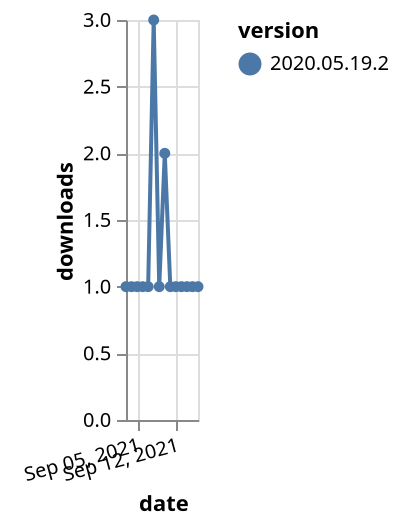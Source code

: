 {"$schema": "https://vega.github.io/schema/vega-lite/v5.json", "description": "A simple bar chart with embedded data.", "data": {"values": [{"date": "2021-09-03", "total": 827, "delta": 1, "version": "2020.05.19.2"}, {"date": "2021-09-04", "total": 828, "delta": 1, "version": "2020.05.19.2"}, {"date": "2021-09-05", "total": 829, "delta": 1, "version": "2020.05.19.2"}, {"date": "2021-09-06", "total": 830, "delta": 1, "version": "2020.05.19.2"}, {"date": "2021-09-07", "total": 831, "delta": 1, "version": "2020.05.19.2"}, {"date": "2021-09-08", "total": 834, "delta": 3, "version": "2020.05.19.2"}, {"date": "2021-09-09", "total": 835, "delta": 1, "version": "2020.05.19.2"}, {"date": "2021-09-10", "total": 837, "delta": 2, "version": "2020.05.19.2"}, {"date": "2021-09-11", "total": 838, "delta": 1, "version": "2020.05.19.2"}, {"date": "2021-09-12", "total": 839, "delta": 1, "version": "2020.05.19.2"}, {"date": "2021-09-13", "total": 840, "delta": 1, "version": "2020.05.19.2"}, {"date": "2021-09-14", "total": 841, "delta": 1, "version": "2020.05.19.2"}, {"date": "2021-09-15", "total": 842, "delta": 1, "version": "2020.05.19.2"}, {"date": "2021-09-16", "total": 843, "delta": 1, "version": "2020.05.19.2"}]}, "width": "container", "mark": {"type": "line", "point": {"filled": true}}, "encoding": {"x": {"field": "date", "type": "temporal", "timeUnit": "yearmonthdate", "title": "date", "axis": {"labelAngle": -15}}, "y": {"field": "delta", "type": "quantitative", "title": "downloads"}, "color": {"field": "version", "type": "nominal"}, "tooltip": {"field": "delta"}}}